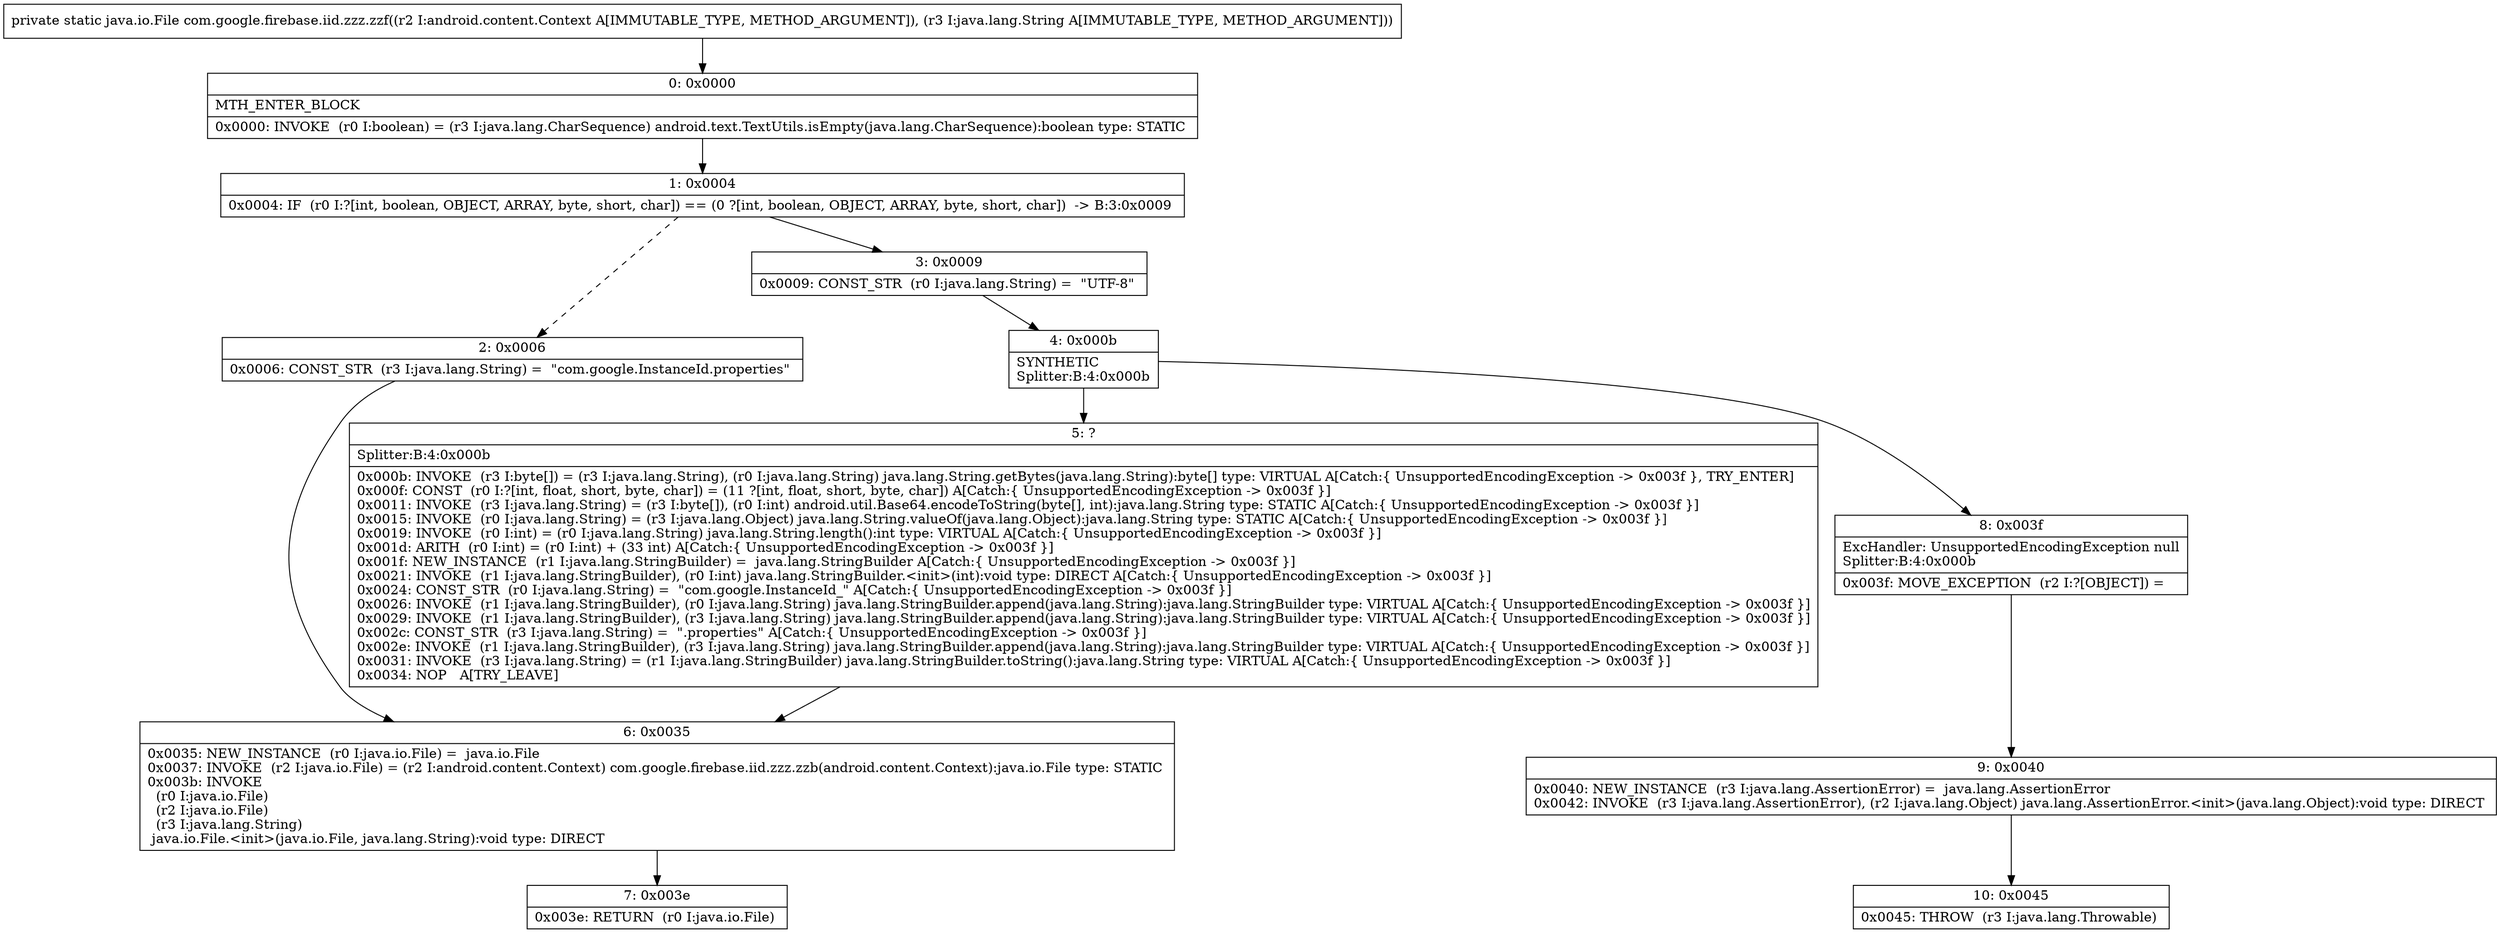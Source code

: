 digraph "CFG forcom.google.firebase.iid.zzz.zzf(Landroid\/content\/Context;Ljava\/lang\/String;)Ljava\/io\/File;" {
Node_0 [shape=record,label="{0\:\ 0x0000|MTH_ENTER_BLOCK\l|0x0000: INVOKE  (r0 I:boolean) = (r3 I:java.lang.CharSequence) android.text.TextUtils.isEmpty(java.lang.CharSequence):boolean type: STATIC \l}"];
Node_1 [shape=record,label="{1\:\ 0x0004|0x0004: IF  (r0 I:?[int, boolean, OBJECT, ARRAY, byte, short, char]) == (0 ?[int, boolean, OBJECT, ARRAY, byte, short, char])  \-\> B:3:0x0009 \l}"];
Node_2 [shape=record,label="{2\:\ 0x0006|0x0006: CONST_STR  (r3 I:java.lang.String) =  \"com.google.InstanceId.properties\" \l}"];
Node_3 [shape=record,label="{3\:\ 0x0009|0x0009: CONST_STR  (r0 I:java.lang.String) =  \"UTF\-8\" \l}"];
Node_4 [shape=record,label="{4\:\ 0x000b|SYNTHETIC\lSplitter:B:4:0x000b\l}"];
Node_5 [shape=record,label="{5\:\ ?|Splitter:B:4:0x000b\l|0x000b: INVOKE  (r3 I:byte[]) = (r3 I:java.lang.String), (r0 I:java.lang.String) java.lang.String.getBytes(java.lang.String):byte[] type: VIRTUAL A[Catch:\{ UnsupportedEncodingException \-\> 0x003f \}, TRY_ENTER]\l0x000f: CONST  (r0 I:?[int, float, short, byte, char]) = (11 ?[int, float, short, byte, char]) A[Catch:\{ UnsupportedEncodingException \-\> 0x003f \}]\l0x0011: INVOKE  (r3 I:java.lang.String) = (r3 I:byte[]), (r0 I:int) android.util.Base64.encodeToString(byte[], int):java.lang.String type: STATIC A[Catch:\{ UnsupportedEncodingException \-\> 0x003f \}]\l0x0015: INVOKE  (r0 I:java.lang.String) = (r3 I:java.lang.Object) java.lang.String.valueOf(java.lang.Object):java.lang.String type: STATIC A[Catch:\{ UnsupportedEncodingException \-\> 0x003f \}]\l0x0019: INVOKE  (r0 I:int) = (r0 I:java.lang.String) java.lang.String.length():int type: VIRTUAL A[Catch:\{ UnsupportedEncodingException \-\> 0x003f \}]\l0x001d: ARITH  (r0 I:int) = (r0 I:int) + (33 int) A[Catch:\{ UnsupportedEncodingException \-\> 0x003f \}]\l0x001f: NEW_INSTANCE  (r1 I:java.lang.StringBuilder) =  java.lang.StringBuilder A[Catch:\{ UnsupportedEncodingException \-\> 0x003f \}]\l0x0021: INVOKE  (r1 I:java.lang.StringBuilder), (r0 I:int) java.lang.StringBuilder.\<init\>(int):void type: DIRECT A[Catch:\{ UnsupportedEncodingException \-\> 0x003f \}]\l0x0024: CONST_STR  (r0 I:java.lang.String) =  \"com.google.InstanceId_\" A[Catch:\{ UnsupportedEncodingException \-\> 0x003f \}]\l0x0026: INVOKE  (r1 I:java.lang.StringBuilder), (r0 I:java.lang.String) java.lang.StringBuilder.append(java.lang.String):java.lang.StringBuilder type: VIRTUAL A[Catch:\{ UnsupportedEncodingException \-\> 0x003f \}]\l0x0029: INVOKE  (r1 I:java.lang.StringBuilder), (r3 I:java.lang.String) java.lang.StringBuilder.append(java.lang.String):java.lang.StringBuilder type: VIRTUAL A[Catch:\{ UnsupportedEncodingException \-\> 0x003f \}]\l0x002c: CONST_STR  (r3 I:java.lang.String) =  \".properties\" A[Catch:\{ UnsupportedEncodingException \-\> 0x003f \}]\l0x002e: INVOKE  (r1 I:java.lang.StringBuilder), (r3 I:java.lang.String) java.lang.StringBuilder.append(java.lang.String):java.lang.StringBuilder type: VIRTUAL A[Catch:\{ UnsupportedEncodingException \-\> 0x003f \}]\l0x0031: INVOKE  (r3 I:java.lang.String) = (r1 I:java.lang.StringBuilder) java.lang.StringBuilder.toString():java.lang.String type: VIRTUAL A[Catch:\{ UnsupportedEncodingException \-\> 0x003f \}]\l0x0034: NOP   A[TRY_LEAVE]\l}"];
Node_6 [shape=record,label="{6\:\ 0x0035|0x0035: NEW_INSTANCE  (r0 I:java.io.File) =  java.io.File \l0x0037: INVOKE  (r2 I:java.io.File) = (r2 I:android.content.Context) com.google.firebase.iid.zzz.zzb(android.content.Context):java.io.File type: STATIC \l0x003b: INVOKE  \l  (r0 I:java.io.File)\l  (r2 I:java.io.File)\l  (r3 I:java.lang.String)\l java.io.File.\<init\>(java.io.File, java.lang.String):void type: DIRECT \l}"];
Node_7 [shape=record,label="{7\:\ 0x003e|0x003e: RETURN  (r0 I:java.io.File) \l}"];
Node_8 [shape=record,label="{8\:\ 0x003f|ExcHandler: UnsupportedEncodingException null\lSplitter:B:4:0x000b\l|0x003f: MOVE_EXCEPTION  (r2 I:?[OBJECT]) =  \l}"];
Node_9 [shape=record,label="{9\:\ 0x0040|0x0040: NEW_INSTANCE  (r3 I:java.lang.AssertionError) =  java.lang.AssertionError \l0x0042: INVOKE  (r3 I:java.lang.AssertionError), (r2 I:java.lang.Object) java.lang.AssertionError.\<init\>(java.lang.Object):void type: DIRECT \l}"];
Node_10 [shape=record,label="{10\:\ 0x0045|0x0045: THROW  (r3 I:java.lang.Throwable) \l}"];
MethodNode[shape=record,label="{private static java.io.File com.google.firebase.iid.zzz.zzf((r2 I:android.content.Context A[IMMUTABLE_TYPE, METHOD_ARGUMENT]), (r3 I:java.lang.String A[IMMUTABLE_TYPE, METHOD_ARGUMENT])) }"];
MethodNode -> Node_0;
Node_0 -> Node_1;
Node_1 -> Node_2[style=dashed];
Node_1 -> Node_3;
Node_2 -> Node_6;
Node_3 -> Node_4;
Node_4 -> Node_5;
Node_4 -> Node_8;
Node_5 -> Node_6;
Node_6 -> Node_7;
Node_8 -> Node_9;
Node_9 -> Node_10;
}

